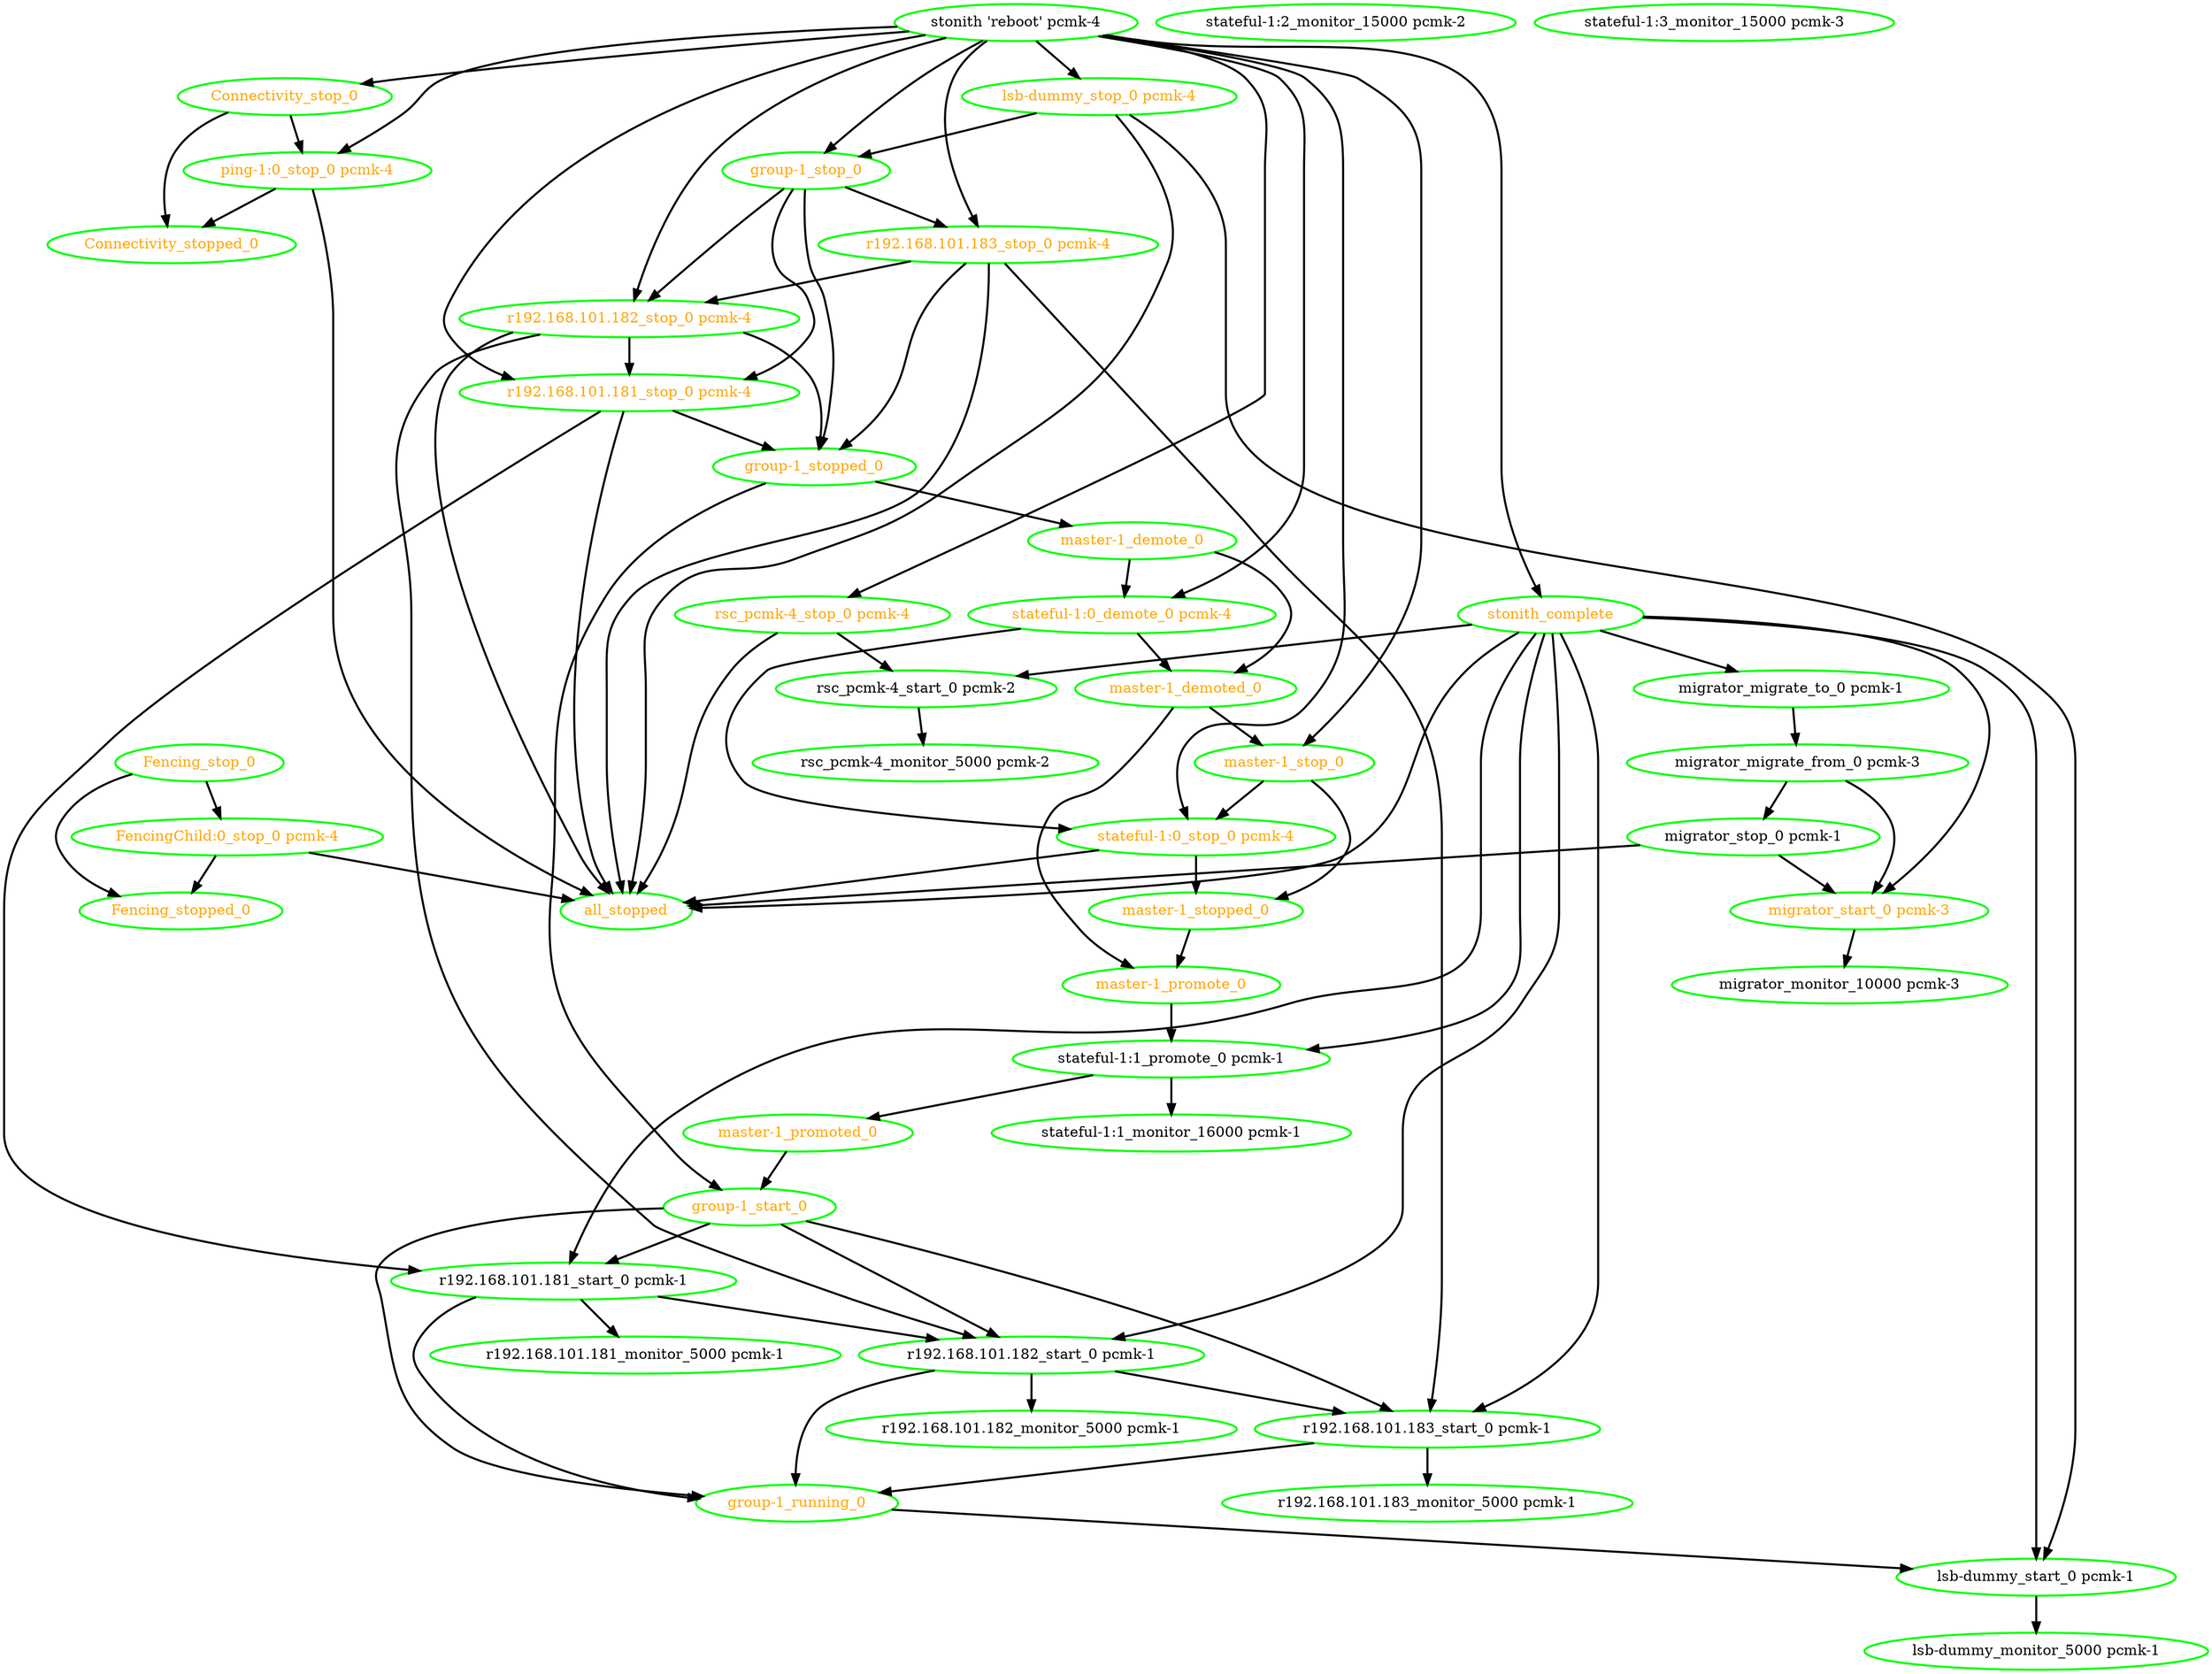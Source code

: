 digraph "g" {
"Connectivity_stop_0" -> "Connectivity_stopped_0" [ style = bold]
"Connectivity_stop_0" -> "ping-1:0_stop_0 pcmk-4" [ style = bold]
"Connectivity_stop_0" [ style=bold color="green" fontcolor="orange" ]
"Connectivity_stopped_0" [ style=bold color="green" fontcolor="orange" ]
"FencingChild:0_stop_0 pcmk-4" -> "Fencing_stopped_0" [ style = bold]
"FencingChild:0_stop_0 pcmk-4" -> "all_stopped" [ style = bold]
"FencingChild:0_stop_0 pcmk-4" [ style=bold color="green" fontcolor="orange" ]
"Fencing_stop_0" -> "FencingChild:0_stop_0 pcmk-4" [ style = bold]
"Fencing_stop_0" -> "Fencing_stopped_0" [ style = bold]
"Fencing_stop_0" [ style=bold color="green" fontcolor="orange" ]
"Fencing_stopped_0" [ style=bold color="green" fontcolor="orange" ]
"all_stopped" [ style=bold color="green" fontcolor="orange" ]
"group-1_running_0" -> "lsb-dummy_start_0 pcmk-1" [ style = bold]
"group-1_running_0" [ style=bold color="green" fontcolor="orange" ]
"group-1_start_0" -> "group-1_running_0" [ style = bold]
"group-1_start_0" -> "r192.168.101.181_start_0 pcmk-1" [ style = bold]
"group-1_start_0" -> "r192.168.101.182_start_0 pcmk-1" [ style = bold]
"group-1_start_0" -> "r192.168.101.183_start_0 pcmk-1" [ style = bold]
"group-1_start_0" [ style=bold color="green" fontcolor="orange" ]
"group-1_stop_0" -> "group-1_stopped_0" [ style = bold]
"group-1_stop_0" -> "r192.168.101.181_stop_0 pcmk-4" [ style = bold]
"group-1_stop_0" -> "r192.168.101.182_stop_0 pcmk-4" [ style = bold]
"group-1_stop_0" -> "r192.168.101.183_stop_0 pcmk-4" [ style = bold]
"group-1_stop_0" [ style=bold color="green" fontcolor="orange" ]
"group-1_stopped_0" -> "group-1_start_0" [ style = bold]
"group-1_stopped_0" -> "master-1_demote_0" [ style = bold]
"group-1_stopped_0" [ style=bold color="green" fontcolor="orange" ]
"lsb-dummy_monitor_5000 pcmk-1" [ style=bold color="green" fontcolor="black" ]
"lsb-dummy_start_0 pcmk-1" -> "lsb-dummy_monitor_5000 pcmk-1" [ style = bold]
"lsb-dummy_start_0 pcmk-1" [ style=bold color="green" fontcolor="black" ]
"lsb-dummy_stop_0 pcmk-4" -> "all_stopped" [ style = bold]
"lsb-dummy_stop_0 pcmk-4" -> "group-1_stop_0" [ style = bold]
"lsb-dummy_stop_0 pcmk-4" -> "lsb-dummy_start_0 pcmk-1" [ style = bold]
"lsb-dummy_stop_0 pcmk-4" [ style=bold color="green" fontcolor="orange" ]
"master-1_demote_0" -> "master-1_demoted_0" [ style = bold]
"master-1_demote_0" -> "stateful-1:0_demote_0 pcmk-4" [ style = bold]
"master-1_demote_0" [ style=bold color="green" fontcolor="orange" ]
"master-1_demoted_0" -> "master-1_promote_0" [ style = bold]
"master-1_demoted_0" -> "master-1_stop_0" [ style = bold]
"master-1_demoted_0" [ style=bold color="green" fontcolor="orange" ]
"master-1_promote_0" -> "stateful-1:1_promote_0 pcmk-1" [ style = bold]
"master-1_promote_0" [ style=bold color="green" fontcolor="orange" ]
"master-1_promoted_0" -> "group-1_start_0" [ style = bold]
"master-1_promoted_0" [ style=bold color="green" fontcolor="orange" ]
"master-1_stop_0" -> "master-1_stopped_0" [ style = bold]
"master-1_stop_0" -> "stateful-1:0_stop_0 pcmk-4" [ style = bold]
"master-1_stop_0" [ style=bold color="green" fontcolor="orange" ]
"master-1_stopped_0" -> "master-1_promote_0" [ style = bold]
"master-1_stopped_0" [ style=bold color="green" fontcolor="orange" ]
"migrator_migrate_from_0 pcmk-3" -> "migrator_start_0 pcmk-3" [ style = bold]
"migrator_migrate_from_0 pcmk-3" -> "migrator_stop_0 pcmk-1" [ style = bold]
"migrator_migrate_from_0 pcmk-3" [ style=bold color="green" fontcolor="black" ]
"migrator_migrate_to_0 pcmk-1" -> "migrator_migrate_from_0 pcmk-3" [ style = bold]
"migrator_migrate_to_0 pcmk-1" [ style=bold color="green" fontcolor="black" ]
"migrator_monitor_10000 pcmk-3" [ style=bold color="green" fontcolor="black" ]
"migrator_start_0 pcmk-3" -> "migrator_monitor_10000 pcmk-3" [ style = bold]
"migrator_start_0 pcmk-3" [ style=bold color="green" fontcolor="orange" ]
"migrator_stop_0 pcmk-1" -> "all_stopped" [ style = bold]
"migrator_stop_0 pcmk-1" -> "migrator_start_0 pcmk-3" [ style = bold]
"migrator_stop_0 pcmk-1" [ style=bold color="green" fontcolor="black" ]
"ping-1:0_stop_0 pcmk-4" -> "Connectivity_stopped_0" [ style = bold]
"ping-1:0_stop_0 pcmk-4" -> "all_stopped" [ style = bold]
"ping-1:0_stop_0 pcmk-4" [ style=bold color="green" fontcolor="orange" ]
"r192.168.101.181_monitor_5000 pcmk-1" [ style=bold color="green" fontcolor="black" ]
"r192.168.101.181_start_0 pcmk-1" -> "group-1_running_0" [ style = bold]
"r192.168.101.181_start_0 pcmk-1" -> "r192.168.101.181_monitor_5000 pcmk-1" [ style = bold]
"r192.168.101.181_start_0 pcmk-1" -> "r192.168.101.182_start_0 pcmk-1" [ style = bold]
"r192.168.101.181_start_0 pcmk-1" [ style=bold color="green" fontcolor="black" ]
"r192.168.101.181_stop_0 pcmk-4" -> "all_stopped" [ style = bold]
"r192.168.101.181_stop_0 pcmk-4" -> "group-1_stopped_0" [ style = bold]
"r192.168.101.181_stop_0 pcmk-4" -> "r192.168.101.181_start_0 pcmk-1" [ style = bold]
"r192.168.101.181_stop_0 pcmk-4" [ style=bold color="green" fontcolor="orange" ]
"r192.168.101.182_monitor_5000 pcmk-1" [ style=bold color="green" fontcolor="black" ]
"r192.168.101.182_start_0 pcmk-1" -> "group-1_running_0" [ style = bold]
"r192.168.101.182_start_0 pcmk-1" -> "r192.168.101.182_monitor_5000 pcmk-1" [ style = bold]
"r192.168.101.182_start_0 pcmk-1" -> "r192.168.101.183_start_0 pcmk-1" [ style = bold]
"r192.168.101.182_start_0 pcmk-1" [ style=bold color="green" fontcolor="black" ]
"r192.168.101.182_stop_0 pcmk-4" -> "all_stopped" [ style = bold]
"r192.168.101.182_stop_0 pcmk-4" -> "group-1_stopped_0" [ style = bold]
"r192.168.101.182_stop_0 pcmk-4" -> "r192.168.101.181_stop_0 pcmk-4" [ style = bold]
"r192.168.101.182_stop_0 pcmk-4" -> "r192.168.101.182_start_0 pcmk-1" [ style = bold]
"r192.168.101.182_stop_0 pcmk-4" [ style=bold color="green" fontcolor="orange" ]
"r192.168.101.183_monitor_5000 pcmk-1" [ style=bold color="green" fontcolor="black" ]
"r192.168.101.183_start_0 pcmk-1" -> "group-1_running_0" [ style = bold]
"r192.168.101.183_start_0 pcmk-1" -> "r192.168.101.183_monitor_5000 pcmk-1" [ style = bold]
"r192.168.101.183_start_0 pcmk-1" [ style=bold color="green" fontcolor="black" ]
"r192.168.101.183_stop_0 pcmk-4" -> "all_stopped" [ style = bold]
"r192.168.101.183_stop_0 pcmk-4" -> "group-1_stopped_0" [ style = bold]
"r192.168.101.183_stop_0 pcmk-4" -> "r192.168.101.182_stop_0 pcmk-4" [ style = bold]
"r192.168.101.183_stop_0 pcmk-4" -> "r192.168.101.183_start_0 pcmk-1" [ style = bold]
"r192.168.101.183_stop_0 pcmk-4" [ style=bold color="green" fontcolor="orange" ]
"rsc_pcmk-4_monitor_5000 pcmk-2" [ style=bold color="green" fontcolor="black" ]
"rsc_pcmk-4_start_0 pcmk-2" -> "rsc_pcmk-4_monitor_5000 pcmk-2" [ style = bold]
"rsc_pcmk-4_start_0 pcmk-2" [ style=bold color="green" fontcolor="black" ]
"rsc_pcmk-4_stop_0 pcmk-4" -> "all_stopped" [ style = bold]
"rsc_pcmk-4_stop_0 pcmk-4" -> "rsc_pcmk-4_start_0 pcmk-2" [ style = bold]
"rsc_pcmk-4_stop_0 pcmk-4" [ style=bold color="green" fontcolor="orange" ]
"stateful-1:0_demote_0 pcmk-4" -> "master-1_demoted_0" [ style = bold]
"stateful-1:0_demote_0 pcmk-4" -> "stateful-1:0_stop_0 pcmk-4" [ style = bold]
"stateful-1:0_demote_0 pcmk-4" [ style=bold color="green" fontcolor="orange"]
"stateful-1:0_stop_0 pcmk-4" -> "all_stopped" [ style = bold]
"stateful-1:0_stop_0 pcmk-4" -> "master-1_stopped_0" [ style = bold]
"stateful-1:0_stop_0 pcmk-4" [ style=bold color="green" fontcolor="orange" ]
"stateful-1:1_monitor_16000 pcmk-1" [ style=bold color="green" fontcolor="black" ]
"stateful-1:1_promote_0 pcmk-1" -> "master-1_promoted_0" [ style = bold]
"stateful-1:1_promote_0 pcmk-1" -> "stateful-1:1_monitor_16000 pcmk-1" [ style = bold]
"stateful-1:1_promote_0 pcmk-1" [ style=bold color="green" fontcolor="black" ]
"stateful-1:2_monitor_15000 pcmk-2" [ style=bold color="green" fontcolor="black" ]
"stateful-1:3_monitor_15000 pcmk-3" [ style=bold color="green" fontcolor="black" ]
"stonith 'reboot' pcmk-4" -> "Connectivity_stop_0" [ style = bold]
"stonith 'reboot' pcmk-4" -> "group-1_stop_0" [ style = bold]
"stonith 'reboot' pcmk-4" -> "lsb-dummy_stop_0 pcmk-4" [ style = bold]
"stonith 'reboot' pcmk-4" -> "master-1_stop_0" [ style = bold]
"stonith 'reboot' pcmk-4" -> "ping-1:0_stop_0 pcmk-4" [ style = bold]
"stonith 'reboot' pcmk-4" -> "r192.168.101.181_stop_0 pcmk-4" [ style = bold]
"stonith 'reboot' pcmk-4" -> "r192.168.101.182_stop_0 pcmk-4" [ style = bold]
"stonith 'reboot' pcmk-4" -> "r192.168.101.183_stop_0 pcmk-4" [ style = bold]
"stonith 'reboot' pcmk-4" -> "rsc_pcmk-4_stop_0 pcmk-4" [ style = bold]
"stonith 'reboot' pcmk-4" -> "stateful-1:0_demote_0 pcmk-4" [ style = bold]
"stonith 'reboot' pcmk-4" -> "stateful-1:0_stop_0 pcmk-4" [ style = bold]
"stonith 'reboot' pcmk-4" -> "stonith_complete" [ style = bold]
"stonith 'reboot' pcmk-4" [ style=bold color="green" fontcolor="black"]
"stonith_complete" -> "all_stopped" [ style = bold]
"stonith_complete" -> "lsb-dummy_start_0 pcmk-1" [ style = bold]
"stonith_complete" -> "migrator_migrate_to_0 pcmk-1" [ style = bold]
"stonith_complete" -> "migrator_start_0 pcmk-3" [ style = bold]
"stonith_complete" -> "r192.168.101.181_start_0 pcmk-1" [ style = bold]
"stonith_complete" -> "r192.168.101.182_start_0 pcmk-1" [ style = bold]
"stonith_complete" -> "r192.168.101.183_start_0 pcmk-1" [ style = bold]
"stonith_complete" -> "rsc_pcmk-4_start_0 pcmk-2" [ style = bold]
"stonith_complete" -> "stateful-1:1_promote_0 pcmk-1" [ style = bold]
"stonith_complete" [ style=bold color="green" fontcolor="orange" ]
}
